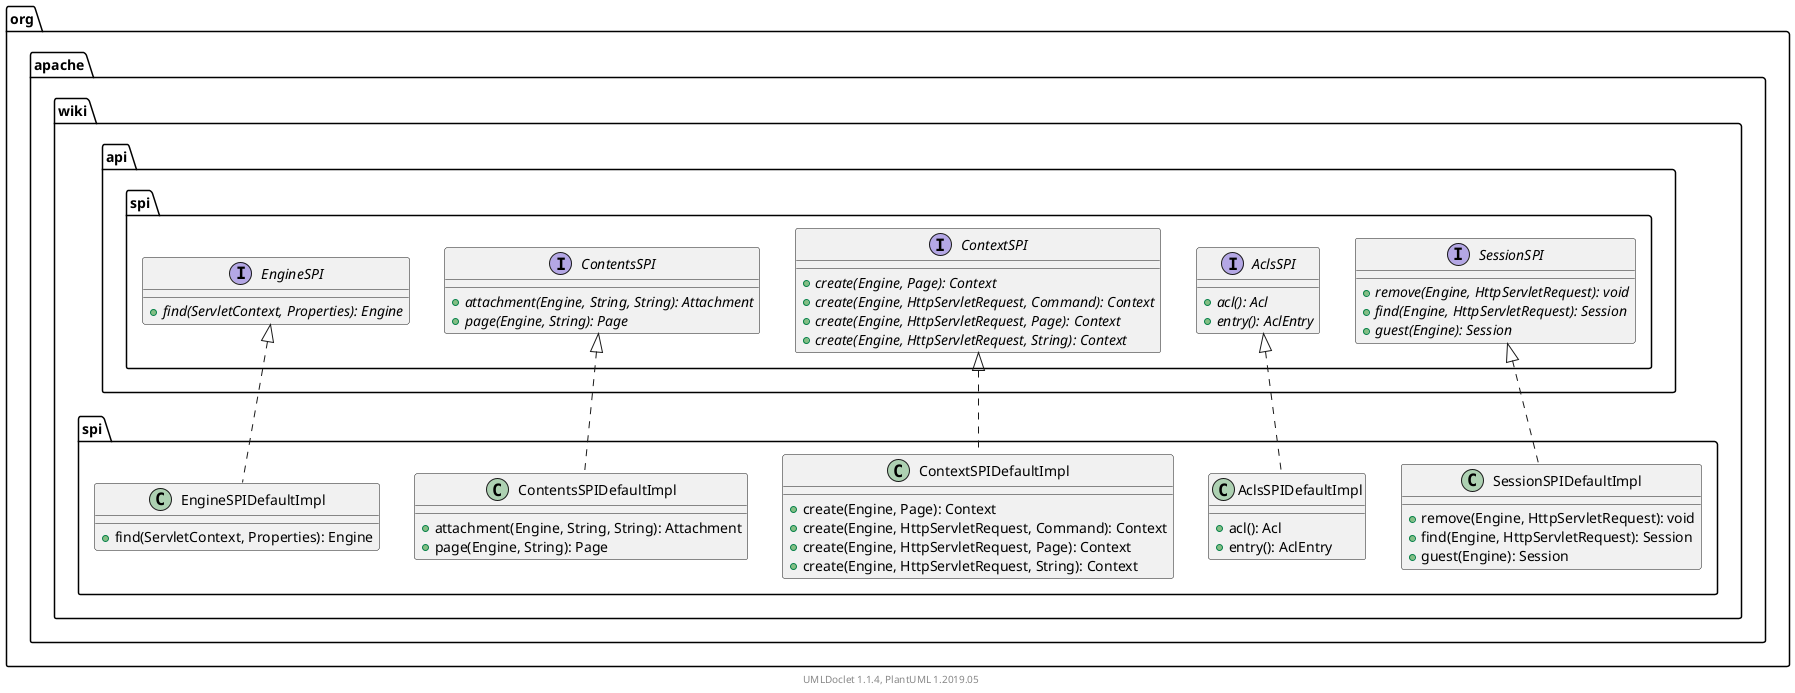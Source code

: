 @startuml

    namespace org.apache.wiki.spi {

        class SessionSPIDefaultImpl [[SessionSPIDefaultImpl.html]] {
            +remove(Engine, HttpServletRequest): void
            +find(Engine, HttpServletRequest): Session
            +guest(Engine): Session
        }

        class AclsSPIDefaultImpl [[AclsSPIDefaultImpl.html]] {
            +acl(): Acl
            +entry(): AclEntry
        }

        class ContextSPIDefaultImpl [[ContextSPIDefaultImpl.html]] {
            +create(Engine, Page): Context
            +create(Engine, HttpServletRequest, Command): Context
            +create(Engine, HttpServletRequest, Page): Context
            +create(Engine, HttpServletRequest, String): Context
        }

        class ContentsSPIDefaultImpl [[ContentsSPIDefaultImpl.html]] {
            +attachment(Engine, String, String): Attachment
            +page(Engine, String): Page
        }

        class EngineSPIDefaultImpl [[EngineSPIDefaultImpl.html]] {
            +find(ServletContext, Properties): Engine
        }

        interface org.apache.wiki.api.spi.SessionSPI {
            {abstract} +remove(Engine, HttpServletRequest): void
            {abstract} +find(Engine, HttpServletRequest): Session
            {abstract} +guest(Engine): Session
        }
        org.apache.wiki.api.spi.SessionSPI <|.. SessionSPIDefaultImpl

        interface org.apache.wiki.api.spi.AclsSPI {
            {abstract} +acl(): Acl
            {abstract} +entry(): AclEntry
        }
        org.apache.wiki.api.spi.AclsSPI <|.. AclsSPIDefaultImpl

        interface org.apache.wiki.api.spi.ContextSPI {
            {abstract} +create(Engine, Page): Context
            {abstract} +create(Engine, HttpServletRequest, Command): Context
            {abstract} +create(Engine, HttpServletRequest, Page): Context
            {abstract} +create(Engine, HttpServletRequest, String): Context
        }
        org.apache.wiki.api.spi.ContextSPI <|.. ContextSPIDefaultImpl

        interface org.apache.wiki.api.spi.ContentsSPI {
            {abstract} +attachment(Engine, String, String): Attachment
            {abstract} +page(Engine, String): Page
        }
        org.apache.wiki.api.spi.ContentsSPI <|.. ContentsSPIDefaultImpl

        interface org.apache.wiki.api.spi.EngineSPI {
            {abstract} +find(ServletContext, Properties): Engine
        }
        org.apache.wiki.api.spi.EngineSPI <|.. EngineSPIDefaultImpl

    }


    center footer UMLDoclet 1.1.4, PlantUML 1.2019.05
@enduml
